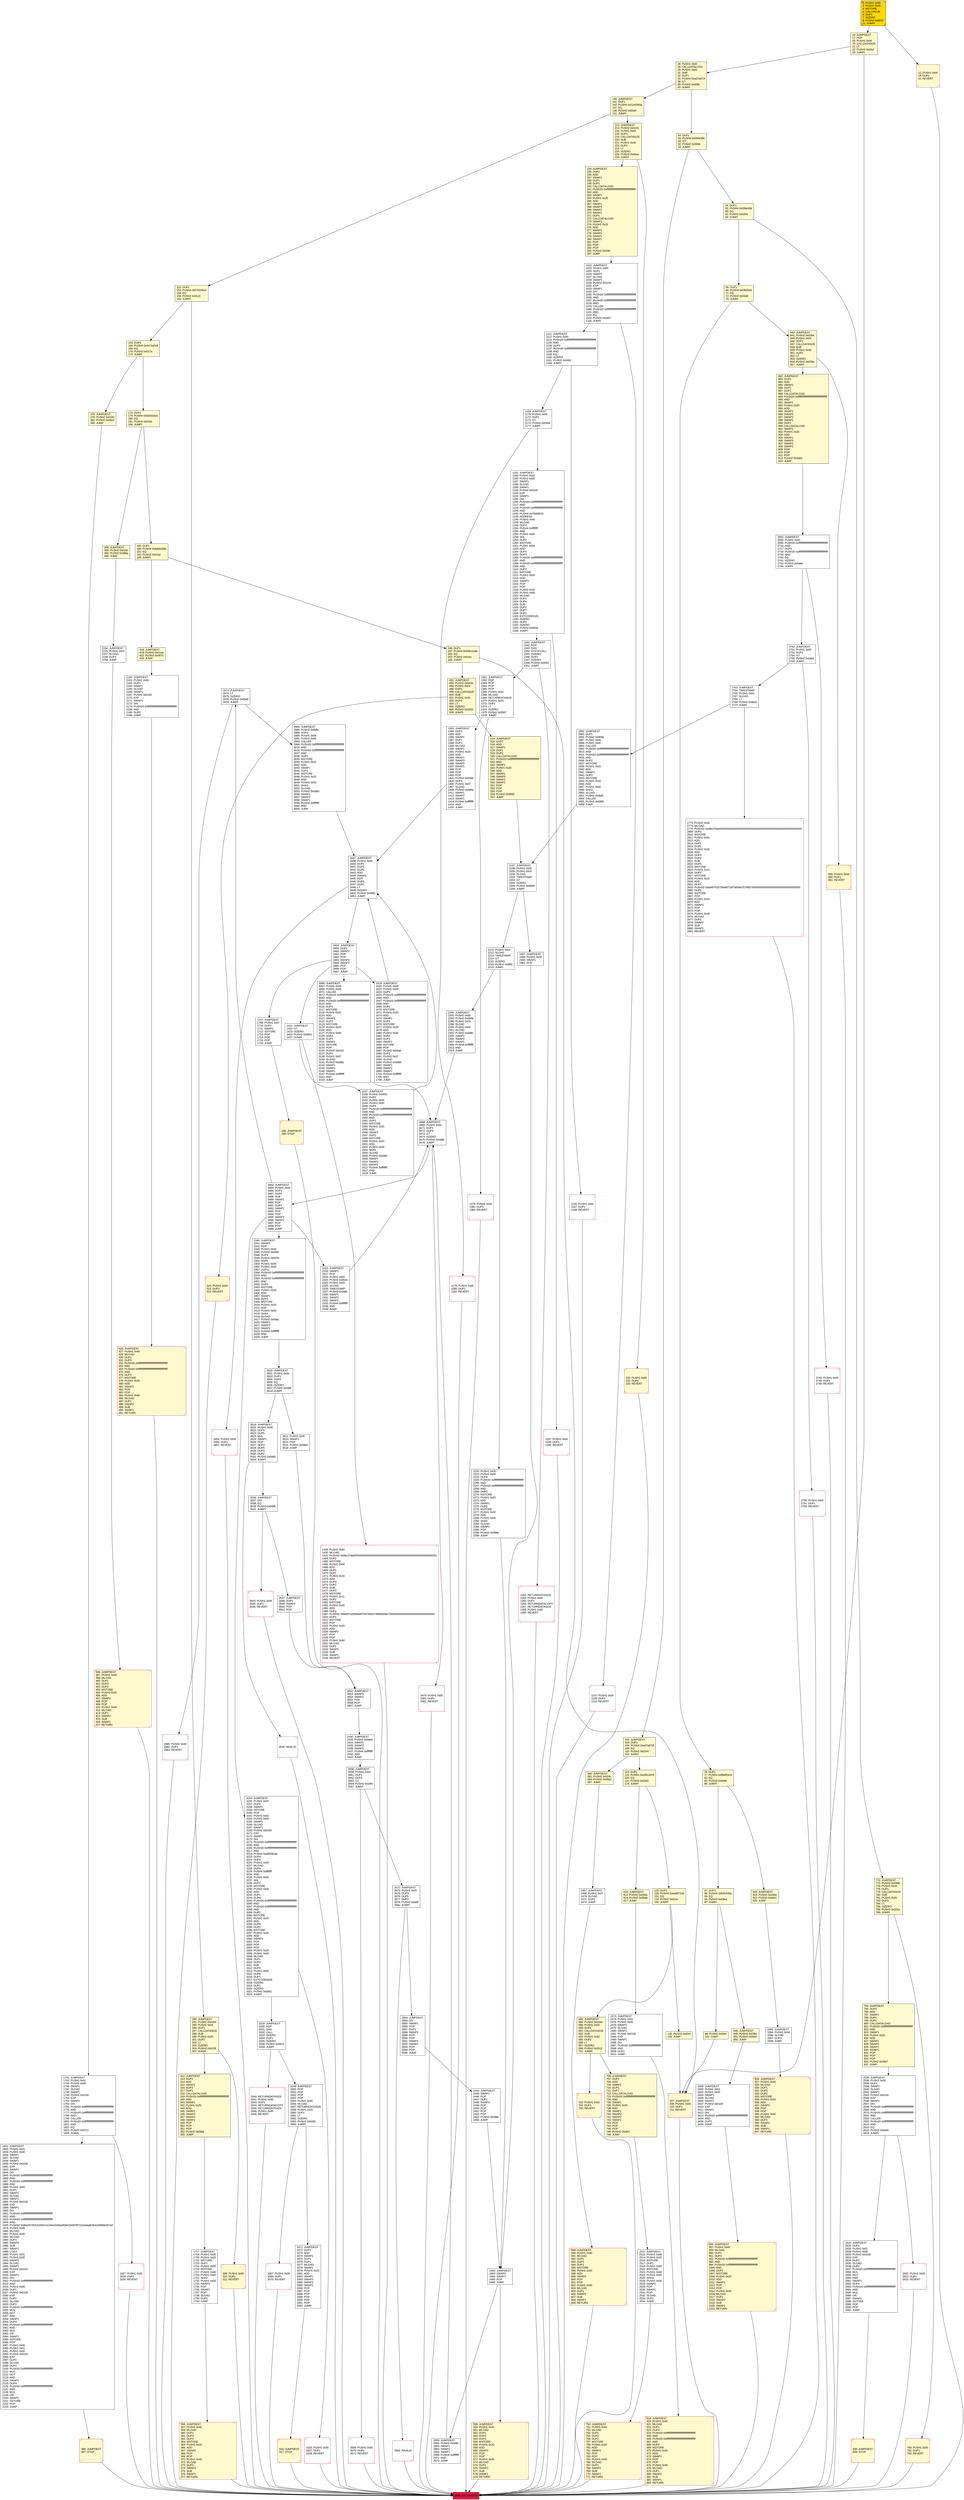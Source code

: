 digraph G {
bgcolor=transparent rankdir=UD;
node [shape=box style=filled color=black fillcolor=white fontname=arial fontcolor=black];
916 [label="916: JUMPDEST\l917: STOP\l" fillcolor=lemonchiffon shape=Msquare color=crimson ];
2980 [label="2980: PUSH1 0x00\l2982: DUP1\l2983: REVERT\l" shape=Msquare color=crimson ];
492 [label="492: JUMPDEST\l493: PUSH2 0x022e\l496: PUSH1 0x04\l498: DUP1\l499: CALLDATASIZE\l500: SUB\l501: PUSH1 0x20\l503: DUP2\l504: LT\l505: ISZERO\l506: PUSH2 0x0202\l509: JUMPI\l" fillcolor=lemonchiffon ];
2220 [label="2220: PUSH1 0x05\l2222: PUSH1 0x00\l2224: DUP4\l2225: PUSH20 0xffffffffffffffffffffffffffffffffffffffff\l2246: AND\l2247: PUSH20 0xffffffffffffffffffffffffffffffffffffffff\l2268: AND\l2269: DUP2\l2270: MSTORE\l2271: PUSH1 0x20\l2273: ADD\l2274: SWAP1\l2275: DUP2\l2276: MSTORE\l2277: PUSH1 0x20\l2279: ADD\l2280: PUSH1 0x00\l2282: SHA3\l2283: SLOAD\l2284: SWAP1\l2285: POP\l2286: PUSH2 0x099e\l2289: JUMP\l" ];
3329 [label="3329: JUMPDEST\l3330: POP\l3331: GAS\l3332: CALL\l3333: ISZERO\l3334: DUP1\l3335: ISZERO\l3336: PUSH2 0x0d15\l3339: JUMPI\l" ];
2511 [label="2511: JUMPDEST\l2512: PUSH1 0x06\l2514: PUSH1 0x20\l2516: MSTORE\l2517: DUP1\l2518: PUSH1 0x00\l2520: MSTORE\l2521: PUSH1 0x40\l2523: PUSH1 0x00\l2525: SHA3\l2526: PUSH1 0x00\l2528: SWAP2\l2529: POP\l2530: SWAP1\l2531: POP\l2532: SLOAD\l2533: DUP2\l2534: JUMP\l" ];
3596 [label="3596: EXIT BLOCK\l" fillcolor=crimson ];
610 [label="610: JUMPDEST\l611: PUSH2 0x026a\l614: PUSH2 0x09a9\l617: JUMP\l" fillcolor=lemonchiffon ];
378 [label="378: JUMPDEST\l379: PUSH2 0x0182\l382: PUSH2 0x06cd\l385: JUMP\l" fillcolor=lemonchiffon ];
163 [label="163: DUP1\l164: PUSH4 0x4e71e0c8\l169: EQ\l170: PUSH2 0x017a\l173: JUMPI\l" fillcolor=lemonchiffon ];
174 [label="174: DUP1\l175: PUSH4 0x5e502d2e\l180: EQ\l181: PUSH2 0x0184\l184: JUMPI\l" fillcolor=lemonchiffon ];
386 [label="386: JUMPDEST\l387: STOP\l" fillcolor=lemonchiffon shape=Msquare color=crimson ];
3340 [label="3340: RETURNDATASIZE\l3341: PUSH1 0x00\l3343: DUP1\l3344: RETURNDATACOPY\l3345: RETURNDATASIZE\l3346: PUSH1 0x00\l3348: REVERT\l" shape=Msquare color=crimson ];
0 [label="0: PUSH1 0x80\l2: PUSH1 0x40\l4: MSTORE\l5: CALLVALUE\l6: DUP1\l7: ISZERO\l8: PUSH2 0x0010\l11: JUMPI\l" fillcolor=lemonchiffon shape=Msquare fillcolor=gold ];
1741 [label="1741: JUMPDEST\l1742: PUSH1 0x01\l1744: PUSH1 0x00\l1746: SWAP1\l1747: SLOAD\l1748: SWAP1\l1749: PUSH2 0x0100\l1752: EXP\l1753: SWAP1\l1754: DIV\l1755: PUSH20 0xffffffffffffffffffffffffffffffffffffffff\l1776: AND\l1777: PUSH20 0xffffffffffffffffffffffffffffffffffffffff\l1798: AND\l1799: CALLER\l1800: PUSH20 0xffffffffffffffffffffffffffffffffffffffff\l1821: AND\l1822: EQ\l1823: PUSH2 0x0727\l1826: JUMPI\l" ];
3558 [label="3558: JUMPDEST\l3559: PUSH1 0x00\l3561: DUP1\l3562: DUP3\l3563: GT\l3564: PUSH2 0x0df4\l3567: JUMPI\l" ];
2746 [label="2746: PUSH1 0x00\l2748: DUP1\l2749: REVERT\l" shape=Msquare color=crimson ];
702 [label="702: PUSH1 0x00\l704: DUP1\l705: REVERT\l" fillcolor=lemonchiffon shape=Msquare color=crimson ];
2290 [label="2290: JUMPDEST\l2291: PUSH1 0x00\l2293: PUSH2 0x090b\l2296: PUSH1 0x03\l2298: SLOAD\l2299: PUSH1 0x04\l2301: SLOAD\l2302: PUSH2 0x0d8c\l2305: SWAP1\l2306: SWAP2\l2307: SWAP1\l2308: PUSH4 0xffffffff\l2313: AND\l2314: JUMP\l" ];
3511 [label="3511: PUSH1 0x00\l3513: SWAP1\l3514: POP\l3515: PUSH2 0x0de0\l3518: JUMP\l" ];
772 [label="772: JUMPDEST\l773: PUSH2 0x0346\l776: PUSH1 0x04\l778: DUP1\l779: CALLDATASIZE\l780: SUB\l781: PUSH1 0x20\l783: DUP2\l784: LT\l785: ISZERO\l786: PUSH2 0x031a\l789: JUMPI\l" fillcolor=lemonchiffon ];
3572 [label="3572: JUMPDEST\l3573: PUSH1 0x00\l3575: DUP3\l3576: DUP5\l3577: DUP2\l3578: PUSH2 0x0dff\l3581: JUMPI\l" ];
684 [label="684: JUMPDEST\l685: PUSH2 0x02ee\l688: PUSH1 0x04\l690: DUP1\l691: CALLDATASIZE\l692: SUB\l693: PUSH1 0x20\l695: DUP2\l696: LT\l697: ISZERO\l698: PUSH2 0x02c2\l701: JUMPI\l" fillcolor=lemonchiffon ];
2959 [label="2959: JUMPDEST\l2960: PUSH2 0x0d8c\l2963: SWAP1\l2964: SWAP2\l2965: SWAP1\l2966: PUSH4 0xffffffff\l2971: AND\l2972: JUMP\l" ];
1165 [label="1165: PUSH1 0x00\l1167: DUP1\l1168: REVERT\l" shape=Msquare color=crimson ];
926 [label="926: JUMPDEST\l927: PUSH1 0x40\l929: MLOAD\l930: DUP1\l931: DUP3\l932: DUP2\l933: MSTORE\l934: PUSH1 0x20\l936: ADD\l937: SWAP2\l938: POP\l939: POP\l940: PUSH1 0x40\l942: MLOAD\l943: DUP1\l944: SWAP2\l945: SUB\l946: SWAP1\l947: RETURN\l" fillcolor=lemonchiffon shape=Msquare color=crimson ];
1383 [label="1383: JUMPDEST\l1384: DUP2\l1385: ADD\l1386: SWAP1\l1387: DUP1\l1388: DUP1\l1389: MLOAD\l1390: SWAP1\l1391: PUSH1 0x20\l1393: ADD\l1394: SWAP1\l1395: SWAP3\l1396: SWAP2\l1397: SWAP1\l1398: POP\l1399: POP\l1400: POP\l1401: PUSH2 0x058d\l1404: DUP3\l1405: PUSH1 0x07\l1407: SLOAD\l1408: PUSH2 0x0d6d\l1411: SWAP1\l1412: SWAP2\l1413: SWAP1\l1414: PUSH4 0xffffffff\l1419: AND\l1420: JUMP\l" ];
2882 [label="2882: JUMPDEST\l2883: DUP1\l2884: PUSH2 0x0b9d\l2887: PUSH1 0x06\l2889: PUSH1 0x00\l2891: CALLER\l2892: PUSH20 0xffffffffffffffffffffffffffffffffffffffff\l2913: AND\l2914: PUSH20 0xffffffffffffffffffffffffffffffffffffffff\l2935: AND\l2936: DUP2\l2937: MSTORE\l2938: PUSH1 0x20\l2940: ADD\l2941: SWAP1\l2942: DUP2\l2943: MSTORE\l2944: PUSH1 0x20\l2946: ADD\l2947: PUSH1 0x00\l2949: SHA3\l2950: SLOAD\l2951: PUSH2 0x0b8f\l2954: CALLER\l2955: PUSH2 0x0895\l2958: JUMP\l" ];
2473 [label="2473: JUMPDEST\l2474: PUSH1 0x01\l2476: PUSH1 0x00\l2478: SWAP1\l2479: SLOAD\l2480: SWAP1\l2481: PUSH2 0x0100\l2484: EXP\l2485: SWAP1\l2486: DIV\l2487: PUSH20 0xffffffffffffffffffffffffffffffffffffffff\l2508: AND\l2509: DUP2\l2510: JUMP\l" ];
3479 [label="3479: PUSH1 0x00\l3481: DUP1\l3482: REVERT\l" shape=Msquare color=crimson ];
1428 [label="1428: PUSH1 0x40\l1430: MLOAD\l1431: PUSH32 0x08c379a000000000000000000000000000000000000000000000000000000000\l1464: DUP2\l1465: MSTORE\l1466: PUSH1 0x04\l1468: ADD\l1469: DUP1\l1470: DUP1\l1471: PUSH1 0x20\l1473: ADD\l1474: DUP3\l1475: DUP2\l1476: SUB\l1477: DUP3\l1478: MSTORE\l1479: PUSH1 0x11\l1481: DUP2\l1482: MSTORE\l1483: PUSH1 0x20\l1485: ADD\l1486: DUP1\l1487: PUSH32 0x6e6f7420656e6f75676820746f6b656e73000000000000000000000000000000\l1520: DUP2\l1521: MSTORE\l1522: POP\l1523: PUSH1 0x20\l1525: ADD\l1526: SWAP2\l1527: POP\l1528: POP\l1529: PUSH1 0x40\l1531: MLOAD\l1532: DUP1\l1533: SWAP2\l1534: SUB\l1535: SWAP1\l1536: REVERT\l" shape=Msquare color=crimson ];
618 [label="618: JUMPDEST\l619: PUSH1 0x40\l621: MLOAD\l622: DUP1\l623: DUP3\l624: PUSH20 0xffffffffffffffffffffffffffffffffffffffff\l645: AND\l646: PUSH20 0xffffffffffffffffffffffffffffffffffffffff\l667: AND\l668: DUP2\l669: MSTORE\l670: PUSH1 0x20\l672: ADD\l673: SWAP2\l674: POP\l675: POP\l676: PUSH1 0x40\l678: MLOAD\l679: DUP1\l680: SWAP2\l681: SUB\l682: SWAP1\l683: RETURN\l" fillcolor=lemonchiffon shape=Msquare color=crimson ];
2692 [label="2692: JUMPDEST\l2693: PUSH1 0x00\l2695: PUSH20 0xffffffffffffffffffffffffffffffffffffffff\l2716: AND\l2717: DUP3\l2718: PUSH20 0xffffffffffffffffffffffffffffffffffffffff\l2739: AND\l2740: EQ\l2741: ISZERO\l2742: PUSH2 0x0abe\l2745: JUMPI\l" ];
1178 [label="1178: PUSH1 0x00\l1180: DUP1\l1181: REVERT\l" shape=Msquare color=crimson ];
2430 [label="2430: JUMPDEST\l2431: PUSH2 0x0de6\l2434: SWAP1\l2435: SWAP2\l2436: SWAP1\l2437: PUSH4 0xffffffff\l2442: AND\l2443: JUMP\l" ];
396 [label="396: JUMPDEST\l397: PUSH1 0x40\l399: MLOAD\l400: DUP1\l401: DUP3\l402: DUP2\l403: MSTORE\l404: PUSH1 0x20\l406: ADD\l407: SWAP2\l408: POP\l409: POP\l410: PUSH1 0x40\l412: MLOAD\l413: DUP1\l414: SWAP2\l415: SUB\l416: SWAP1\l417: RETURN\l" fillcolor=lemonchiffon shape=Msquare color=crimson ];
2315 [label="2315: JUMPDEST\l2316: SWAP1\l2317: POP\l2318: PUSH1 0x00\l2320: PUSH2 0x0924\l2323: PUSH1 0x03\l2325: SLOAD\l2326: TIMESTAMP\l2327: PUSH2 0x0d8c\l2330: SWAP1\l2331: SWAP2\l2332: SWAP1\l2333: PUSH4 0xffffffff\l2338: AND\l2339: JUMP\l" ];
3582 [label="3582: INVALID\l" shape=Msquare color=crimson ];
185 [label="185: DUP1\l186: PUSH4 0x8da5cb5b\l191: EQ\l192: PUSH2 0x01a2\l195: JUMPI\l" fillcolor=lemonchiffon ];
2444 [label="2444: JUMPDEST\l2445: SWAP1\l2446: POP\l2447: DUP1\l2448: SWAP4\l2449: POP\l2450: POP\l2451: POP\l2452: POP\l2453: PUSH2 0x099e\l2456: JUMP\l" ];
2160 [label="2160: JUMPDEST\l2161: PUSH1 0x00\l2163: DUP1\l2164: SWAP1\l2165: SLOAD\l2166: SWAP1\l2167: PUSH2 0x0100\l2170: EXP\l2171: SWAP1\l2172: DIV\l2173: PUSH20 0xffffffffffffffffffffffffffffffffffffffff\l2194: AND\l2195: DUP2\l2196: JUMP\l" ];
230 [label="230: PUSH1 0x00\l232: DUP1\l233: REVERT\l" fillcolor=lemonchiffon shape=Msquare color=crimson ];
140 [label="140: JUMPDEST\l141: DUP1\l142: PUSH4 0x21e5383a\l147: EQ\l148: PUSH2 0x00d4\l151: JUMPI\l" fillcolor=lemonchiffon ];
1111 [label="1111: JUMPDEST\l1112: PUSH1 0x00\l1114: PUSH20 0xffffffffffffffffffffffffffffffffffffffff\l1135: AND\l1136: DUP3\l1137: PUSH20 0xffffffffffffffffffffffffffffffffffffffff\l1158: AND\l1159: EQ\l1160: ISZERO\l1161: PUSH2 0x0491\l1164: JUMPI\l" ];
16 [label="16: JUMPDEST\l17: POP\l18: PUSH1 0x04\l20: CALLDATASIZE\l21: LT\l22: PUSH2 0x00cf\l25: JUMPI\l" fillcolor=lemonchiffon ];
65 [label="65: DUP1\l66: PUSH4 0xf3fef3a3\l71: EQ\l72: PUSH2 0x0348\l75: JUMPI\l" fillcolor=lemonchiffon ];
234 [label="234: JUMPDEST\l235: DUP2\l236: ADD\l237: SWAP1\l238: DUP1\l239: DUP1\l240: CALLDATALOAD\l241: PUSH20 0xffffffffffffffffffffffffffffffffffffffff\l262: AND\l263: SWAP1\l264: PUSH1 0x20\l266: ADD\l267: SWAP1\l268: SWAP3\l269: SWAP2\l270: SWAP1\l271: DUP1\l272: CALLDATALOAD\l273: SWAP1\l274: PUSH1 0x20\l276: ADD\l277: SWAP1\l278: SWAP3\l279: SWAP2\l280: SWAP1\l281: POP\l282: POP\l283: POP\l284: PUSH2 0x03fe\l287: JUMP\l" fillcolor=lemonchiffon ];
3568 [label="3568: PUSH1 0x00\l3570: DUP1\l3571: REVERT\l" shape=Msquare color=crimson ];
3371 [label="3371: JUMPDEST\l3372: DUP2\l3373: ADD\l3374: SWAP1\l3375: DUP1\l3376: DUP1\l3377: MLOAD\l3378: SWAP1\l3379: PUSH1 0x20\l3381: ADD\l3382: SWAP1\l3383: SWAP3\l3384: SWAP2\l3385: SWAP1\l3386: POP\l3387: POP\l3388: POP\l3389: POP\l3390: POP\l3391: POP\l3392: JUMP\l" ];
1352 [label="1352: RETURNDATASIZE\l1353: PUSH1 0x00\l1355: DUP1\l1356: RETURNDATACOPY\l1357: RETURNDATASIZE\l1358: PUSH1 0x00\l1360: REVERT\l" shape=Msquare color=crimson ];
54 [label="54: DUP1\l55: PUSH4 0xf2fde38b\l60: EQ\l61: PUSH2 0x0304\l64: JUMPI\l" fillcolor=lemonchiffon ];
388 [label="388: JUMPDEST\l389: PUSH2 0x018c\l392: PUSH2 0x086a\l395: JUMP\l" fillcolor=lemonchiffon ];
2984 [label="2984: JUMPDEST\l2985: PUSH2 0x0bfa\l2988: DUP2\l2989: PUSH1 0x06\l2991: PUSH1 0x00\l2993: CALLER\l2994: PUSH20 0xffffffffffffffffffffffffffffffffffffffff\l3015: AND\l3016: PUSH20 0xffffffffffffffffffffffffffffffffffffffff\l3037: AND\l3038: DUP2\l3039: MSTORE\l3040: PUSH1 0x20\l3042: ADD\l3043: SWAP1\l3044: DUP2\l3045: MSTORE\l3046: PUSH1 0x20\l3048: ADD\l3049: PUSH1 0x00\l3051: SHA3\l3052: SLOAD\l3053: PUSH2 0x0d6d\l3056: SWAP1\l3057: SWAP2\l3058: SWAP1\l3059: PUSH4 0xffffffff\l3064: AND\l3065: JUMP\l" ];
1169 [label="1169: JUMPDEST\l1170: PUSH1 0x00\l1172: DUP2\l1173: GT\l1174: PUSH2 0x049e\l1177: JUMPI\l" ];
1341 [label="1341: JUMPDEST\l1342: POP\l1343: GAS\l1344: STATICCALL\l1345: ISZERO\l1346: DUP1\l1347: ISZERO\l1348: PUSH2 0x0551\l1351: JUMPI\l" ];
3325 [label="3325: PUSH1 0x00\l3327: DUP1\l3328: REVERT\l" shape=Msquare color=crimson ];
750 [label="750: JUMPDEST\l751: PUSH1 0x40\l753: MLOAD\l754: DUP1\l755: DUP3\l756: DUP2\l757: MSTORE\l758: PUSH1 0x20\l760: ADD\l761: SWAP2\l762: POP\l763: POP\l764: PUSH1 0x40\l766: MLOAD\l767: DUP1\l768: SWAP2\l769: SUB\l770: SWAP1\l771: RETURN\l" fillcolor=lemonchiffon shape=Msquare color=crimson ];
510 [label="510: PUSH1 0x00\l512: DUP1\l513: REVERT\l" fillcolor=lemonchiffon shape=Msquare color=crimson ];
1421 [label="1421: JUMPDEST\l1422: GT\l1423: ISZERO\l1424: PUSH2 0x0601\l1427: JUMPI\l" ];
2759 [label="2759: PUSH1 0x00\l2761: DUP1\l2762: REVERT\l" shape=Msquare color=crimson ];
3468 [label="3468: JUMPDEST\l3469: PUSH1 0x00\l3471: DUP3\l3472: DUP3\l3473: GT\l3474: ISZERO\l3475: PUSH2 0x0d9b\l3478: JUMPI\l" ];
3547 [label="3547: JUMPDEST\l3548: DUP1\l3549: SWAP2\l3550: POP\l3551: POP\l" ];
3535 [label="3535: INVALID\l" shape=Msquare color=crimson ];
1022 [label="1022: JUMPDEST\l1023: PUSH1 0x00\l1025: DUP1\l1026: SWAP1\l1027: SLOAD\l1028: SWAP1\l1029: PUSH2 0x0100\l1032: EXP\l1033: SWAP1\l1034: DIV\l1035: PUSH20 0xffffffffffffffffffffffffffffffffffffffff\l1056: AND\l1057: PUSH20 0xffffffffffffffffffffffffffffffffffffffff\l1078: AND\l1079: CALLER\l1080: PUSH20 0xffffffffffffffffffffffffffffffffffffffff\l1101: AND\l1102: EQ\l1103: PUSH2 0x0457\l1106: JUMPI\l" ];
1717 [label="1717: JUMPDEST\l1718: PUSH1 0x05\l1720: PUSH1 0x20\l1722: MSTORE\l1723: DUP1\l1724: PUSH1 0x00\l1726: MSTORE\l1727: PUSH1 0x40\l1729: PUSH1 0x00\l1731: SHA3\l1732: PUSH1 0x00\l1734: SWAP2\l1735: POP\l1736: SWAP1\l1737: POP\l1738: SLOAD\l1739: DUP2\l1740: JUMP\l" ];
3543 [label="3543: PUSH1 0x00\l3545: DUP1\l3546: REVERT\l" shape=Msquare color=crimson ];
136 [label="136: PUSH2 0x00cf\l139: JUMP\l" fillcolor=lemonchiffon ];
312 [label="312: JUMPDEST\l313: DUP2\l314: ADD\l315: SWAP1\l316: DUP1\l317: DUP1\l318: CALLDATALOAD\l319: PUSH20 0xffffffffffffffffffffffffffffffffffffffff\l340: AND\l341: SWAP1\l342: PUSH1 0x20\l344: ADD\l345: SWAP1\l346: SWAP3\l347: SWAP2\l348: SWAP1\l349: POP\l350: POP\l351: POP\l352: PUSH2 0x06b5\l355: JUMP\l" fillcolor=lemonchiffon ];
1827 [label="1827: PUSH1 0x00\l1829: DUP1\l1830: REVERT\l" shape=Msquare color=crimson ];
3367 [label="3367: PUSH1 0x00\l3369: DUP1\l3370: REVERT\l" shape=Msquare color=crimson ];
87 [label="87: DUP1\l88: PUSH4 0xfc0c546a\l93: EQ\l94: PUSH2 0x03b4\l97: JUMPI\l" fillcolor=lemonchiffon ];
862 [label="862: JUMPDEST\l863: DUP2\l864: ADD\l865: SWAP1\l866: DUP1\l867: DUP1\l868: CALLDATALOAD\l869: PUSH20 0xffffffffffffffffffffffffffffffffffffffff\l890: AND\l891: SWAP1\l892: PUSH1 0x20\l894: ADD\l895: SWAP1\l896: SWAP3\l897: SWAP2\l898: SWAP1\l899: DUP1\l900: CALLDATALOAD\l901: SWAP1\l902: PUSH1 0x20\l904: ADD\l905: SWAP1\l906: SWAP3\l907: SWAP2\l908: SWAP1\l909: POP\l910: POP\l911: POP\l912: PUSH2 0x0a84\l915: JUMP\l" fillcolor=lemonchiffon ];
3519 [label="3519: JUMPDEST\l3520: PUSH1 0x00\l3522: DUP3\l3523: DUP5\l3524: MUL\l3525: SWAP1\l3526: POP\l3527: DUP3\l3528: DUP5\l3529: DUP3\l3530: DUP2\l3531: PUSH2 0x0dd0\l3534: JUMPI\l" ];
2340 [label="2340: JUMPDEST\l2341: SWAP1\l2342: POP\l2343: PUSH1 0x00\l2345: PUSH2 0x098c\l2348: DUP4\l2349: PUSH2 0x097e\l2352: DUP5\l2353: PUSH1 0x05\l2355: PUSH1 0x00\l2357: DUP11\l2358: PUSH20 0xffffffffffffffffffffffffffffffffffffffff\l2379: AND\l2380: PUSH20 0xffffffffffffffffffffffffffffffffffffffff\l2401: AND\l2402: DUP2\l2403: MSTORE\l2404: PUSH1 0x20\l2406: ADD\l2407: SWAP1\l2408: DUP2\l2409: MSTORE\l2410: PUSH1 0x20\l2412: ADD\l2413: PUSH1 0x00\l2415: SHA3\l2416: SLOAD\l2417: PUSH2 0x0dac\l2420: SWAP1\l2421: SWAP2\l2422: SWAP1\l2423: PUSH4 0xffffffff\l2428: AND\l2429: JUMP\l" ];
3393 [label="3393: JUMPDEST\l3394: PUSH1 0x04\l3396: SLOAD\l3397: DUP2\l3398: JUMP\l" ];
98 [label="98: PUSH2 0x00cf\l101: JUMP\l" fillcolor=lemonchiffon ];
26 [label="26: PUSH1 0x00\l28: CALLDATALOAD\l29: PUSH1 0xe0\l31: SHR\l32: DUP1\l33: PUSH4 0xad7a672f\l38: GT\l39: PUSH2 0x008c\l42: JUMPI\l" fillcolor=lemonchiffon ];
308 [label="308: PUSH1 0x00\l310: DUP1\l311: REVERT\l" fillcolor=lemonchiffon shape=Msquare color=crimson ];
1337 [label="1337: PUSH1 0x00\l1339: DUP1\l1340: REVERT\l" shape=Msquare color=crimson ];
2467 [label="2467: JUMPDEST\l2468: PUSH1 0x07\l2470: SLOAD\l2471: DUP2\l2472: JUMP\l" ];
558 [label="558: JUMPDEST\l559: PUSH1 0x40\l561: MLOAD\l562: DUP1\l563: DUP3\l564: DUP2\l565: MSTORE\l566: PUSH1 0x20\l568: ADD\l569: SWAP2\l570: POP\l571: POP\l572: PUSH1 0x40\l574: MLOAD\l575: DUP1\l576: SWAP2\l577: SUB\l578: SWAP1\l579: RETURN\l" fillcolor=lemonchiffon shape=Msquare color=crimson ];
2620 [label="2620: PUSH1 0x00\l2622: DUP1\l2623: REVERT\l" shape=Msquare color=crimson ];
2773 [label="2773: PUSH1 0x40\l2775: MLOAD\l2776: PUSH32 0x08c379a000000000000000000000000000000000000000000000000000000000\l2809: DUP2\l2810: MSTORE\l2811: PUSH1 0x04\l2813: ADD\l2814: DUP1\l2815: DUP1\l2816: PUSH1 0x20\l2818: ADD\l2819: DUP3\l2820: DUP2\l2821: SUB\l2822: DUP3\l2823: MSTORE\l2824: PUSH1 0x10\l2826: DUP2\l2827: MSTORE\l2828: PUSH1 0x20\l2830: ADD\l2831: DUP1\l2832: PUSH32 0x6e6f7420756e66726f7a656e2079657400000000000000000000000000000000\l2865: DUP2\l2866: MSTORE\l2867: POP\l2868: PUSH1 0x20\l2870: ADD\l2871: SWAP2\l2872: POP\l2873: POP\l2874: PUSH1 0x40\l2876: MLOAD\l2877: DUP1\l2878: SWAP2\l2879: SUB\l2880: SWAP1\l2881: REVERT\l" shape=Msquare color=crimson ];
514 [label="514: JUMPDEST\l515: DUP2\l516: ADD\l517: SWAP1\l518: DUP1\l519: DUP1\l520: CALLDATALOAD\l521: PUSH20 0xffffffffffffffffffffffffffffffffffffffff\l542: AND\l543: SWAP1\l544: PUSH1 0x20\l546: ADD\l547: SWAP1\l548: SWAP3\l549: SWAP2\l550: SWAP1\l551: POP\l552: POP\l553: POP\l554: PUSH2 0x0895\l557: JUMP\l" fillcolor=lemonchiffon ];
2210 [label="2210: PUSH1 0x04\l2212: SLOAD\l2213: TIMESTAMP\l2214: GT\l2215: ISZERO\l2216: PUSH2 0x08f2\l2219: JUMPI\l" ];
1831 [label="1831: JUMPDEST\l1832: PUSH1 0x01\l1834: PUSH1 0x00\l1836: SWAP1\l1837: SLOAD\l1838: SWAP1\l1839: PUSH2 0x0100\l1842: EXP\l1843: SWAP1\l1844: DIV\l1845: PUSH20 0xffffffffffffffffffffffffffffffffffffffff\l1866: AND\l1867: PUSH20 0xffffffffffffffffffffffffffffffffffffffff\l1888: AND\l1889: PUSH1 0x00\l1891: DUP1\l1892: SWAP1\l1893: SLOAD\l1894: SWAP1\l1895: PUSH2 0x0100\l1898: EXP\l1899: SWAP1\l1900: DIV\l1901: PUSH20 0xffffffffffffffffffffffffffffffffffffffff\l1922: AND\l1923: PUSH20 0xffffffffffffffffffffffffffffffffffffffff\l1944: AND\l1945: PUSH32 0x8be0079c531659141344cd1fd0a4f28419497f9722a3daafe3b4186f6b6457e0\l1978: PUSH1 0x40\l1980: MLOAD\l1981: PUSH1 0x40\l1983: MLOAD\l1984: DUP1\l1985: SWAP2\l1986: SUB\l1987: SWAP1\l1988: LOG3\l1989: PUSH1 0x01\l1991: PUSH1 0x00\l1993: SWAP1\l1994: SLOAD\l1995: SWAP1\l1996: PUSH2 0x0100\l1999: EXP\l2000: SWAP1\l2001: DIV\l2002: PUSH20 0xffffffffffffffffffffffffffffffffffffffff\l2023: AND\l2024: PUSH1 0x00\l2026: DUP1\l2027: PUSH2 0x0100\l2030: EXP\l2031: DUP2\l2032: SLOAD\l2033: DUP2\l2034: PUSH20 0xffffffffffffffffffffffffffffffffffffffff\l2055: MUL\l2056: NOT\l2057: AND\l2058: SWAP1\l2059: DUP4\l2060: PUSH20 0xffffffffffffffffffffffffffffffffffffffff\l2081: AND\l2082: MUL\l2083: OR\l2084: SWAP1\l2085: SSTORE\l2086: POP\l2087: PUSH1 0x00\l2089: PUSH1 0x01\l2091: PUSH1 0x00\l2093: PUSH2 0x0100\l2096: EXP\l2097: DUP2\l2098: SLOAD\l2099: DUP2\l2100: PUSH20 0xffffffffffffffffffffffffffffffffffffffff\l2121: MUL\l2122: NOT\l2123: AND\l2124: SWAP1\l2125: DUP4\l2126: PUSH20 0xffffffffffffffffffffffffffffffffffffffff\l2147: AND\l2148: MUL\l2149: OR\l2150: SWAP1\l2151: SSTORE\l2152: POP\l2153: JUMP\l" ];
212 [label="212: JUMPDEST\l213: PUSH2 0x0120\l216: PUSH1 0x04\l218: DUP1\l219: CALLDATASIZE\l220: SUB\l221: PUSH1 0x40\l223: DUP2\l224: LT\l225: ISZERO\l226: PUSH2 0x00ea\l229: JUMPI\l" fillcolor=lemonchiffon ];
1537 [label="1537: JUMPDEST\l1538: PUSH2 0x0653\l1541: DUP2\l1542: PUSH1 0x05\l1544: PUSH1 0x00\l1546: DUP6\l1547: PUSH20 0xffffffffffffffffffffffffffffffffffffffff\l1568: AND\l1569: PUSH20 0xffffffffffffffffffffffffffffffffffffffff\l1590: AND\l1591: DUP2\l1592: MSTORE\l1593: PUSH1 0x20\l1595: ADD\l1596: SWAP1\l1597: DUP2\l1598: MSTORE\l1599: PUSH1 0x20\l1601: ADD\l1602: PUSH1 0x00\l1604: SHA3\l1605: SLOAD\l1606: PUSH2 0x0d6d\l1609: SWAP1\l1610: SWAP2\l1611: SWAP1\l1612: PUSH4 0xffffffff\l1617: AND\l1618: JUMP\l" ];
918 [label="918: JUMPDEST\l919: PUSH2 0x039e\l922: PUSH2 0x0d41\l925: JUMP\l" fillcolor=lemonchiffon ];
12 [label="12: PUSH1 0x00\l14: DUP1\l15: REVERT\l" fillcolor=lemonchiffon shape=Msquare color=crimson ];
3500 [label="3500: JUMPDEST\l3501: PUSH1 0x00\l3503: DUP1\l3504: DUP4\l3505: EQ\l3506: ISZERO\l3507: PUSH2 0x0dbf\l3510: JUMPI\l" ];
288 [label="288: JUMPDEST\l289: STOP\l" fillcolor=lemonchiffon shape=Msquare color=crimson ];
152 [label="152: DUP1\l153: PUSH4 0x27e235e3\l158: EQ\l159: PUSH2 0x0122\l162: JUMPI\l" fillcolor=lemonchiffon ];
706 [label="706: JUMPDEST\l707: DUP2\l708: ADD\l709: SWAP1\l710: DUP1\l711: DUP1\l712: CALLDATALOAD\l713: PUSH20 0xffffffffffffffffffffffffffffffffffffffff\l734: AND\l735: SWAP1\l736: PUSH1 0x20\l738: ADD\l739: SWAP1\l740: SWAP3\l741: SWAP2\l742: SWAP1\l743: POP\l744: POP\l745: POP\l746: PUSH2 0x09cf\l749: JUMP\l" fillcolor=lemonchiffon ];
102 [label="102: JUMPDEST\l103: DUP1\l104: PUSH4 0xad7a672f\l109: EQ\l110: PUSH2 0x0244\l113: JUMPI\l" fillcolor=lemonchiffon ];
196 [label="196: DUP1\l197: PUSH4 0x93611eab\l202: EQ\l203: PUSH2 0x01ec\l206: JUMPI\l" fillcolor=lemonchiffon ];
790 [label="790: PUSH1 0x00\l792: DUP1\l793: REVERT\l" fillcolor=lemonchiffon shape=Msquare color=crimson ];
3066 [label="3066: JUMPDEST\l3067: PUSH1 0x06\l3069: PUSH1 0x00\l3071: CALLER\l3072: PUSH20 0xffffffffffffffffffffffffffffffffffffffff\l3093: AND\l3094: PUSH20 0xffffffffffffffffffffffffffffffffffffffff\l3115: AND\l3116: DUP2\l3117: MSTORE\l3118: PUSH1 0x20\l3120: ADD\l3121: SWAP1\l3122: DUP2\l3123: MSTORE\l3124: PUSH1 0x20\l3126: ADD\l3127: PUSH1 0x00\l3129: SHA3\l3130: DUP2\l3131: SWAP1\l3132: SSTORE\l3133: POP\l3134: PUSH2 0x0c52\l3137: DUP2\l3138: PUSH1 0x07\l3140: SLOAD\l3141: PUSH2 0x0d8c\l3144: SWAP1\l3145: SWAP2\l3146: SWAP1\l3147: PUSH4 0xffffffff\l3152: AND\l3153: JUMP\l" ];
840 [label="840: JUMPDEST\l841: PUSH2 0x0394\l844: PUSH1 0x04\l846: DUP1\l847: CALLDATASIZE\l848: SUB\l849: PUSH1 0x40\l851: DUP2\l852: LT\l853: ISZERO\l854: PUSH2 0x035e\l857: JUMPI\l" fillcolor=lemonchiffon ];
1379 [label="1379: PUSH1 0x00\l1381: DUP1\l1382: REVERT\l" shape=Msquare color=crimson ];
125 [label="125: DUP1\l126: PUSH4 0xea957156\l131: EQ\l132: PUSH2 0x02ac\l135: JUMPI\l" fillcolor=lemonchiffon ];
1361 [label="1361: JUMPDEST\l1362: POP\l1363: POP\l1364: POP\l1365: POP\l1366: PUSH1 0x40\l1368: MLOAD\l1369: RETURNDATASIZE\l1370: PUSH1 0x20\l1372: DUP2\l1373: LT\l1374: ISZERO\l1375: PUSH2 0x0567\l1378: JUMPI\l" ];
2624 [label="2624: JUMPDEST\l2625: DUP1\l2626: PUSH1 0x01\l2628: PUSH1 0x00\l2630: PUSH2 0x0100\l2633: EXP\l2634: DUP2\l2635: SLOAD\l2636: DUP2\l2637: PUSH20 0xffffffffffffffffffffffffffffffffffffffff\l2658: MUL\l2659: NOT\l2660: AND\l2661: SWAP1\l2662: DUP4\l2663: PUSH20 0xffffffffffffffffffffffffffffffffffffffff\l2684: AND\l2685: MUL\l2686: OR\l2687: SWAP1\l2688: SSTORE\l2689: POP\l2690: POP\l2691: JUMP\l" ];
2535 [label="2535: JUMPDEST\l2536: PUSH1 0x00\l2538: DUP1\l2539: SWAP1\l2540: SLOAD\l2541: SWAP1\l2542: PUSH2 0x0100\l2545: EXP\l2546: SWAP1\l2547: DIV\l2548: PUSH20 0xffffffffffffffffffffffffffffffffffffffff\l2569: AND\l2570: PUSH20 0xffffffffffffffffffffffffffffffffffffffff\l2591: AND\l2592: CALLER\l2593: PUSH20 0xffffffffffffffffffffffffffffffffffffffff\l2614: AND\l2615: EQ\l2616: PUSH2 0x0a40\l2619: JUMPI\l" ];
418 [label="418: JUMPDEST\l419: PUSH2 0x01aa\l422: PUSH2 0x0870\l425: JUMP\l" fillcolor=lemonchiffon ];
207 [label="207: JUMPDEST\l208: PUSH1 0x00\l210: DUP1\l211: REVERT\l" fillcolor=lemonchiffon shape=Msquare color=crimson ];
3483 [label="3483: JUMPDEST\l3484: PUSH1 0x00\l3486: DUP3\l3487: DUP5\l3488: SUB\l3489: SWAP1\l3490: POP\l3491: DUP1\l3492: SWAP2\l3493: POP\l3494: POP\l3495: SWAP3\l3496: SWAP2\l3497: POP\l3498: POP\l3499: JUMP\l" ];
2154 [label="2154: JUMPDEST\l2155: PUSH1 0x03\l2157: SLOAD\l2158: DUP2\l2159: JUMP\l" ];
76 [label="76: DUP1\l77: PUSH4 0xf8dd54cd\l82: EQ\l83: PUSH2 0x0396\l86: JUMPI\l" fillcolor=lemonchiffon ];
290 [label="290: JUMPDEST\l291: PUSH2 0x0164\l294: PUSH1 0x04\l296: DUP1\l297: CALLDATASIZE\l298: SUB\l299: PUSH1 0x20\l301: DUP2\l302: LT\l303: ISZERO\l304: PUSH2 0x0138\l307: JUMPI\l" fillcolor=lemonchiffon ];
1619 [label="1619: JUMPDEST\l1620: PUSH1 0x05\l1622: PUSH1 0x00\l1624: DUP5\l1625: PUSH20 0xffffffffffffffffffffffffffffffffffffffff\l1646: AND\l1647: PUSH20 0xffffffffffffffffffffffffffffffffffffffff\l1668: AND\l1669: DUP2\l1670: MSTORE\l1671: PUSH1 0x20\l1673: ADD\l1674: SWAP1\l1675: DUP2\l1676: MSTORE\l1677: PUSH1 0x20\l1679: ADD\l1680: PUSH1 0x00\l1682: SHA3\l1683: DUP2\l1684: SWAP1\l1685: SSTORE\l1686: POP\l1687: PUSH2 0x06ab\l1690: DUP2\l1691: PUSH1 0x07\l1693: SLOAD\l1694: PUSH2 0x0d6d\l1697: SWAP1\l1698: SWAP2\l1699: SWAP1\l1700: PUSH4 0xffffffff\l1705: AND\l1706: JUMP\l" ];
838 [label="838: JUMPDEST\l839: STOP\l" fillcolor=lemonchiffon shape=Msquare color=crimson ];
3583 [label="3583: JUMPDEST\l3584: DIV\l3585: SWAP1\l3586: POP\l3587: DUP1\l3588: SWAP2\l3589: POP\l3590: POP\l3591: SWAP3\l3592: SWAP2\l3593: POP\l3594: POP\l3595: JUMP\l" ];
356 [label="356: JUMPDEST\l357: PUSH1 0x40\l359: MLOAD\l360: DUP1\l361: DUP3\l362: DUP2\l363: MSTORE\l364: PUSH1 0x20\l366: ADD\l367: SWAP2\l368: POP\l369: POP\l370: PUSH1 0x40\l372: MLOAD\l373: DUP1\l374: SWAP2\l375: SUB\l376: SWAP1\l377: RETURN\l" fillcolor=lemonchiffon shape=Msquare color=crimson ];
3552 [label="3552: JUMPDEST\l3553: SWAP3\l3554: SWAP2\l3555: POP\l3556: POP\l3557: JUMP\l" ];
2457 [label="2457: JUMPDEST\l2458: PUSH1 0x00\l2460: SWAP1\l2461: POP\l" ];
114 [label="114: DUP1\l115: PUSH4 0xe30c3978\l120: EQ\l121: PUSH2 0x0262\l124: JUMPI\l" fillcolor=lemonchiffon ];
794 [label="794: JUMPDEST\l795: DUP2\l796: ADD\l797: SWAP1\l798: DUP1\l799: DUP1\l800: CALLDATALOAD\l801: PUSH20 0xffffffffffffffffffffffffffffffffffffffff\l822: AND\l823: SWAP1\l824: PUSH1 0x20\l826: ADD\l827: SWAP1\l828: SWAP3\l829: SWAP2\l830: SWAP1\l831: POP\l832: POP\l833: POP\l834: PUSH2 0x09e7\l837: JUMP\l" fillcolor=lemonchiffon ];
3454 [label="3454: PUSH1 0x00\l3456: DUP1\l3457: REVERT\l" shape=Msquare color=crimson ];
2750 [label="2750: JUMPDEST\l2751: PUSH1 0x00\l2753: DUP2\l2754: GT\l2755: PUSH2 0x0acb\l2758: JUMPI\l" ];
2763 [label="2763: JUMPDEST\l2764: TIMESTAMP\l2765: PUSH1 0x03\l2767: SLOAD\l2768: LT\l2769: PUSH2 0x0b42\l2772: JUMPI\l" ];
3536 [label="3536: JUMPDEST\l3537: DIV\l3538: EQ\l3539: PUSH2 0x0ddb\l3542: JUMPI\l" ];
580 [label="580: JUMPDEST\l581: PUSH2 0x024c\l584: PUSH2 0x09a3\l587: JUMP\l" fillcolor=lemonchiffon ];
3399 [label="3399: JUMPDEST\l3400: PUSH1 0x02\l3402: PUSH1 0x00\l3404: SWAP1\l3405: SLOAD\l3406: SWAP1\l3407: PUSH2 0x0100\l3410: EXP\l3411: SWAP1\l3412: DIV\l3413: PUSH20 0xffffffffffffffffffffffffffffffffffffffff\l3434: AND\l3435: DUP2\l3436: JUMP\l" ];
1707 [label="1707: JUMPDEST\l1708: PUSH1 0x07\l1710: DUP2\l1711: SWAP1\l1712: SSTORE\l1713: POP\l1714: POP\l1715: POP\l1716: JUMP\l" ];
956 [label="956: JUMPDEST\l957: PUSH1 0x40\l959: MLOAD\l960: DUP1\l961: DUP3\l962: PUSH20 0xffffffffffffffffffffffffffffffffffffffff\l983: AND\l984: PUSH20 0xffffffffffffffffffffffffffffffffffffffff\l1005: AND\l1006: DUP2\l1007: MSTORE\l1008: PUSH1 0x20\l1010: ADD\l1011: SWAP2\l1012: POP\l1013: POP\l1014: PUSH1 0x40\l1016: MLOAD\l1017: DUP1\l1018: SWAP2\l1019: SUB\l1020: SWAP1\l1021: RETURN\l" fillcolor=lemonchiffon shape=Msquare color=crimson ];
3458 [label="3458: JUMPDEST\l3459: DUP1\l3460: SWAP2\l3461: POP\l3462: POP\l3463: SWAP3\l3464: SWAP2\l3465: POP\l3466: POP\l3467: JUMP\l" ];
2973 [label="2973: JUMPDEST\l2974: LT\l2975: ISZERO\l2976: PUSH2 0x0ba8\l2979: JUMPI\l" ];
1107 [label="1107: PUSH1 0x00\l1109: DUP1\l1110: REVERT\l" shape=Msquare color=crimson ];
3437 [label="3437: JUMPDEST\l3438: PUSH1 0x00\l3440: DUP1\l3441: DUP3\l3442: DUP5\l3443: ADD\l3444: SWAP1\l3445: POP\l3446: DUP4\l3447: DUP2\l3448: LT\l3449: ISZERO\l3450: PUSH2 0x0d82\l3453: JUMPI\l" ];
43 [label="43: DUP1\l44: PUSH4 0xf2fde38b\l49: GT\l50: PUSH2 0x0066\l53: JUMPI\l" fillcolor=lemonchiffon ];
426 [label="426: JUMPDEST\l427: PUSH1 0x40\l429: MLOAD\l430: DUP1\l431: DUP3\l432: PUSH20 0xffffffffffffffffffffffffffffffffffffffff\l453: AND\l454: PUSH20 0xffffffffffffffffffffffffffffffffffffffff\l475: AND\l476: DUP2\l477: MSTORE\l478: PUSH1 0x20\l480: ADD\l481: SWAP2\l482: POP\l483: POP\l484: PUSH1 0x40\l486: MLOAD\l487: DUP1\l488: SWAP2\l489: SUB\l490: SWAP1\l491: RETURN\l" fillcolor=lemonchiffon shape=Msquare color=crimson ];
2462 [label="2462: JUMPDEST\l2463: SWAP2\l2464: SWAP1\l2465: POP\l2466: JUMP\l" ];
2197 [label="2197: JUMPDEST\l2198: PUSH1 0x00\l2200: PUSH1 0x03\l2202: SLOAD\l2203: TIMESTAMP\l2204: GT\l2205: ISZERO\l2206: PUSH2 0x0999\l2209: JUMPI\l" ];
858 [label="858: PUSH1 0x00\l860: DUP1\l861: REVERT\l" fillcolor=lemonchiffon shape=Msquare color=crimson ];
3154 [label="3154: JUMPDEST\l3155: PUSH1 0x07\l3157: DUP2\l3158: SWAP1\l3159: SSTORE\l3160: POP\l3161: PUSH1 0x02\l3163: PUSH1 0x00\l3165: SWAP1\l3166: SLOAD\l3167: SWAP1\l3168: PUSH2 0x0100\l3171: EXP\l3172: SWAP1\l3173: DIV\l3174: PUSH20 0xffffffffffffffffffffffffffffffffffffffff\l3195: AND\l3196: PUSH20 0xffffffffffffffffffffffffffffffffffffffff\l3217: AND\l3218: PUSH4 0xa9059cbb\l3223: DUP4\l3224: DUP4\l3225: PUSH1 0x40\l3227: MLOAD\l3228: DUP4\l3229: PUSH4 0xffffffff\l3234: AND\l3235: PUSH1 0xe0\l3237: SHL\l3238: DUP2\l3239: MSTORE\l3240: PUSH1 0x04\l3242: ADD\l3243: DUP1\l3244: DUP4\l3245: PUSH20 0xffffffffffffffffffffffffffffffffffffffff\l3266: AND\l3267: PUSH20 0xffffffffffffffffffffffffffffffffffffffff\l3288: AND\l3289: DUP2\l3290: MSTORE\l3291: PUSH1 0x20\l3293: ADD\l3294: DUP3\l3295: DUP2\l3296: MSTORE\l3297: PUSH1 0x20\l3299: ADD\l3300: SWAP3\l3301: POP\l3302: POP\l3303: POP\l3304: PUSH1 0x20\l3306: PUSH1 0x40\l3308: MLOAD\l3309: DUP1\l3310: DUP4\l3311: SUB\l3312: DUP2\l3313: PUSH1 0x00\l3315: DUP8\l3316: DUP1\l3317: EXTCODESIZE\l3318: ISZERO\l3319: DUP1\l3320: ISZERO\l3321: PUSH2 0x0d01\l3324: JUMPI\l" ];
1182 [label="1182: JUMPDEST\l1183: PUSH1 0x02\l1185: PUSH1 0x00\l1187: SWAP1\l1188: SLOAD\l1189: SWAP1\l1190: PUSH2 0x0100\l1193: EXP\l1194: SWAP1\l1195: DIV\l1196: PUSH20 0xffffffffffffffffffffffffffffffffffffffff\l1217: AND\l1218: PUSH20 0xffffffffffffffffffffffffffffffffffffffff\l1239: AND\l1240: PUSH4 0x70a08231\l1245: ADDRESS\l1246: PUSH1 0x40\l1248: MLOAD\l1249: DUP3\l1250: PUSH4 0xffffffff\l1255: AND\l1256: PUSH1 0xe0\l1258: SHL\l1259: DUP2\l1260: MSTORE\l1261: PUSH1 0x04\l1263: ADD\l1264: DUP1\l1265: DUP3\l1266: PUSH20 0xffffffffffffffffffffffffffffffffffffffff\l1287: AND\l1288: PUSH20 0xffffffffffffffffffffffffffffffffffffffff\l1309: AND\l1310: DUP2\l1311: MSTORE\l1312: PUSH1 0x20\l1314: ADD\l1315: SWAP2\l1316: POP\l1317: POP\l1318: PUSH1 0x20\l1320: PUSH1 0x40\l1322: MLOAD\l1323: DUP1\l1324: DUP4\l1325: SUB\l1326: DUP2\l1327: DUP7\l1328: DUP1\l1329: EXTCODESIZE\l1330: ISZERO\l1331: DUP1\l1332: ISZERO\l1333: PUSH2 0x053d\l1336: JUMPI\l" ];
948 [label="948: JUMPDEST\l949: PUSH2 0x03bc\l952: PUSH2 0x0d47\l955: JUMP\l" fillcolor=lemonchiffon ];
588 [label="588: JUMPDEST\l589: PUSH1 0x40\l591: MLOAD\l592: DUP1\l593: DUP3\l594: DUP2\l595: MSTORE\l596: PUSH1 0x20\l598: ADD\l599: SWAP2\l600: POP\l601: POP\l602: PUSH1 0x40\l604: MLOAD\l605: DUP1\l606: SWAP2\l607: SUB\l608: SWAP1\l609: RETURN\l" fillcolor=lemonchiffon shape=Msquare color=crimson ];
3349 [label="3349: JUMPDEST\l3350: POP\l3351: POP\l3352: POP\l3353: POP\l3354: PUSH1 0x40\l3356: MLOAD\l3357: RETURNDATASIZE\l3358: PUSH1 0x20\l3360: DUP2\l3361: LT\l3362: ISZERO\l3363: PUSH2 0x0d2b\l3366: JUMPI\l" ];
2750 -> 2763;
3399 -> 956;
3458 -> 1707;
2980 -> 3596;
916 -> 3596;
312 -> 1717;
948 -> 3399;
378 -> 1741;
794 -> 2535;
1111 -> 1169;
2624 -> 838;
163 -> 174;
386 -> 3596;
3437 -> 3458;
3329 -> 3340;
926 -> 3596;
234 -> 1022;
2457 -> 2462;
918 -> 3393;
1619 -> 3437;
2430 -> 3558;
2315 -> 3468;
3437 -> 3454;
396 -> 3596;
840 -> 862;
3500 -> 3519;
3479 -> 3596;
3483 -> 2973;
1428 -> 3596;
3458 -> 1619;
2959 -> 3468;
174 -> 388;
2290 -> 3468;
3558 -> 3568;
102 -> 580;
3371 -> 916;
510 -> 3596;
1421 -> 1428;
174 -> 185;
2535 -> 2620;
2511 -> 750;
1707 -> 288;
290 -> 308;
98 -> 207;
1537 -> 3437;
3568 -> 3596;
514 -> 2197;
3572 -> 3582;
2467 -> 588;
2462 -> 558;
102 -> 114;
54 -> 772;
3349 -> 3367;
152 -> 290;
3543 -> 3596;
2763 -> 2773;
1022 -> 1107;
2210 -> 2290;
2750 -> 2759;
16 -> 207;
3367 -> 3596;
3458 -> 1421;
1827 -> 3596;
418 -> 2160;
1337 -> 3596;
772 -> 790;
3583 -> 2444;
308 -> 3596;
388 -> 2154;
3154 -> 3325;
1717 -> 356;
3349 -> 3371;
136 -> 207;
196 -> 492;
1831 -> 386;
290 -> 312;
0 -> 12;
288 -> 3596;
152 -> 163;
790 -> 3596;
706 -> 2511;
2444 -> 2462;
207 -> 3596;
1421 -> 1537;
1379 -> 3596;
2462 -> 2959;
3454 -> 3596;
2763 -> 2882;
356 -> 3596;
838 -> 3596;
3066 -> 3468;
16 -> 26;
140 -> 212;
956 -> 3596;
65 -> 840;
212 -> 230;
1361 -> 1383;
2154 -> 396;
2973 -> 2980;
3154 -> 3329;
426 -> 3596;
858 -> 3596;
3572 -> 3583;
212 -> 234;
3511 -> 3552;
163 -> 378;
54 -> 65;
1361 -> 1379;
2473 -> 618;
2535 -> 2624;
1341 -> 1352;
702 -> 3596;
2746 -> 3596;
114 -> 125;
87 -> 98;
3340 -> 3596;
1165 -> 3596;
2692 -> 2746;
2197 -> 2457;
618 -> 3596;
3483 -> 3154;
1178 -> 3596;
610 -> 2473;
684 -> 702;
2340 -> 3500;
1022 -> 1111;
3558 -> 3572;
3483 -> 2340;
76 -> 87;
840 -> 858;
230 -> 3596;
3582 -> 3596;
43 -> 102;
3325 -> 3596;
750 -> 3596;
0 -> 16;
492 -> 510;
3458 -> 3066;
2197 -> 2210;
1352 -> 3596;
3468 -> 3479;
1111 -> 1165;
1169 -> 1178;
76 -> 918;
1182 -> 1337;
26 -> 43;
2759 -> 3596;
3519 -> 3536;
87 -> 948;
196 -> 207;
3535 -> 3596;
580 -> 2467;
3483 -> 2315;
185 -> 418;
3536 -> 3547;
3536 -> 3543;
558 -> 3596;
2620 -> 3596;
2773 -> 3596;
3500 -> 3511;
684 -> 706;
492 -> 514;
1341 -> 1361;
1741 -> 1827;
65 -> 76;
12 -> 3596;
1182 -> 1341;
2210 -> 2220;
3393 -> 926;
3468 -> 3483;
2984 -> 3437;
1169 -> 1182;
2973 -> 2984;
43 -> 54;
862 -> 2692;
3547 -> 3552;
125 -> 136;
1741 -> 1831;
2160 -> 426;
1383 -> 3437;
2882 -> 2197;
114 -> 610;
26 -> 140;
2692 -> 2750;
125 -> 684;
3552 -> 2430;
588 -> 3596;
185 -> 196;
3329 -> 3349;
3519 -> 3535;
2220 -> 2462;
140 -> 152;
1107 -> 3596;
772 -> 794;
}